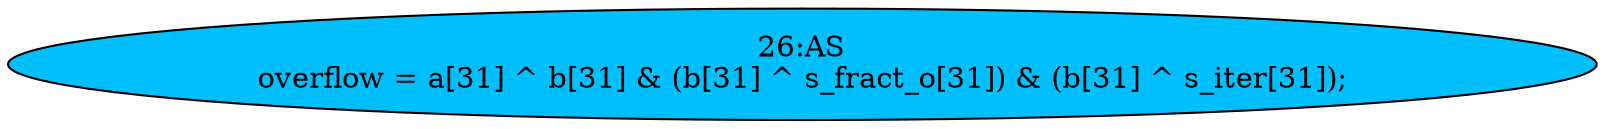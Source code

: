strict digraph "" {
	node [label="\N"];
	"26:AS"	[ast="<pyverilog.vparser.ast.Assign object at 0x7fadcd3f8490>",
		def_var="['overflow']",
		fillcolor=deepskyblue,
		label="26:AS
overflow = a[31] ^ b[31] & (b[31] ^ s_fract_o[31]) & (b[31] ^ s_iter[31]);",
		statements="[]",
		style=filled,
		typ=Assign,
		use_var="['a', 'b', 'b', 's_fract_o', 'b', 's_iter']"];
}
